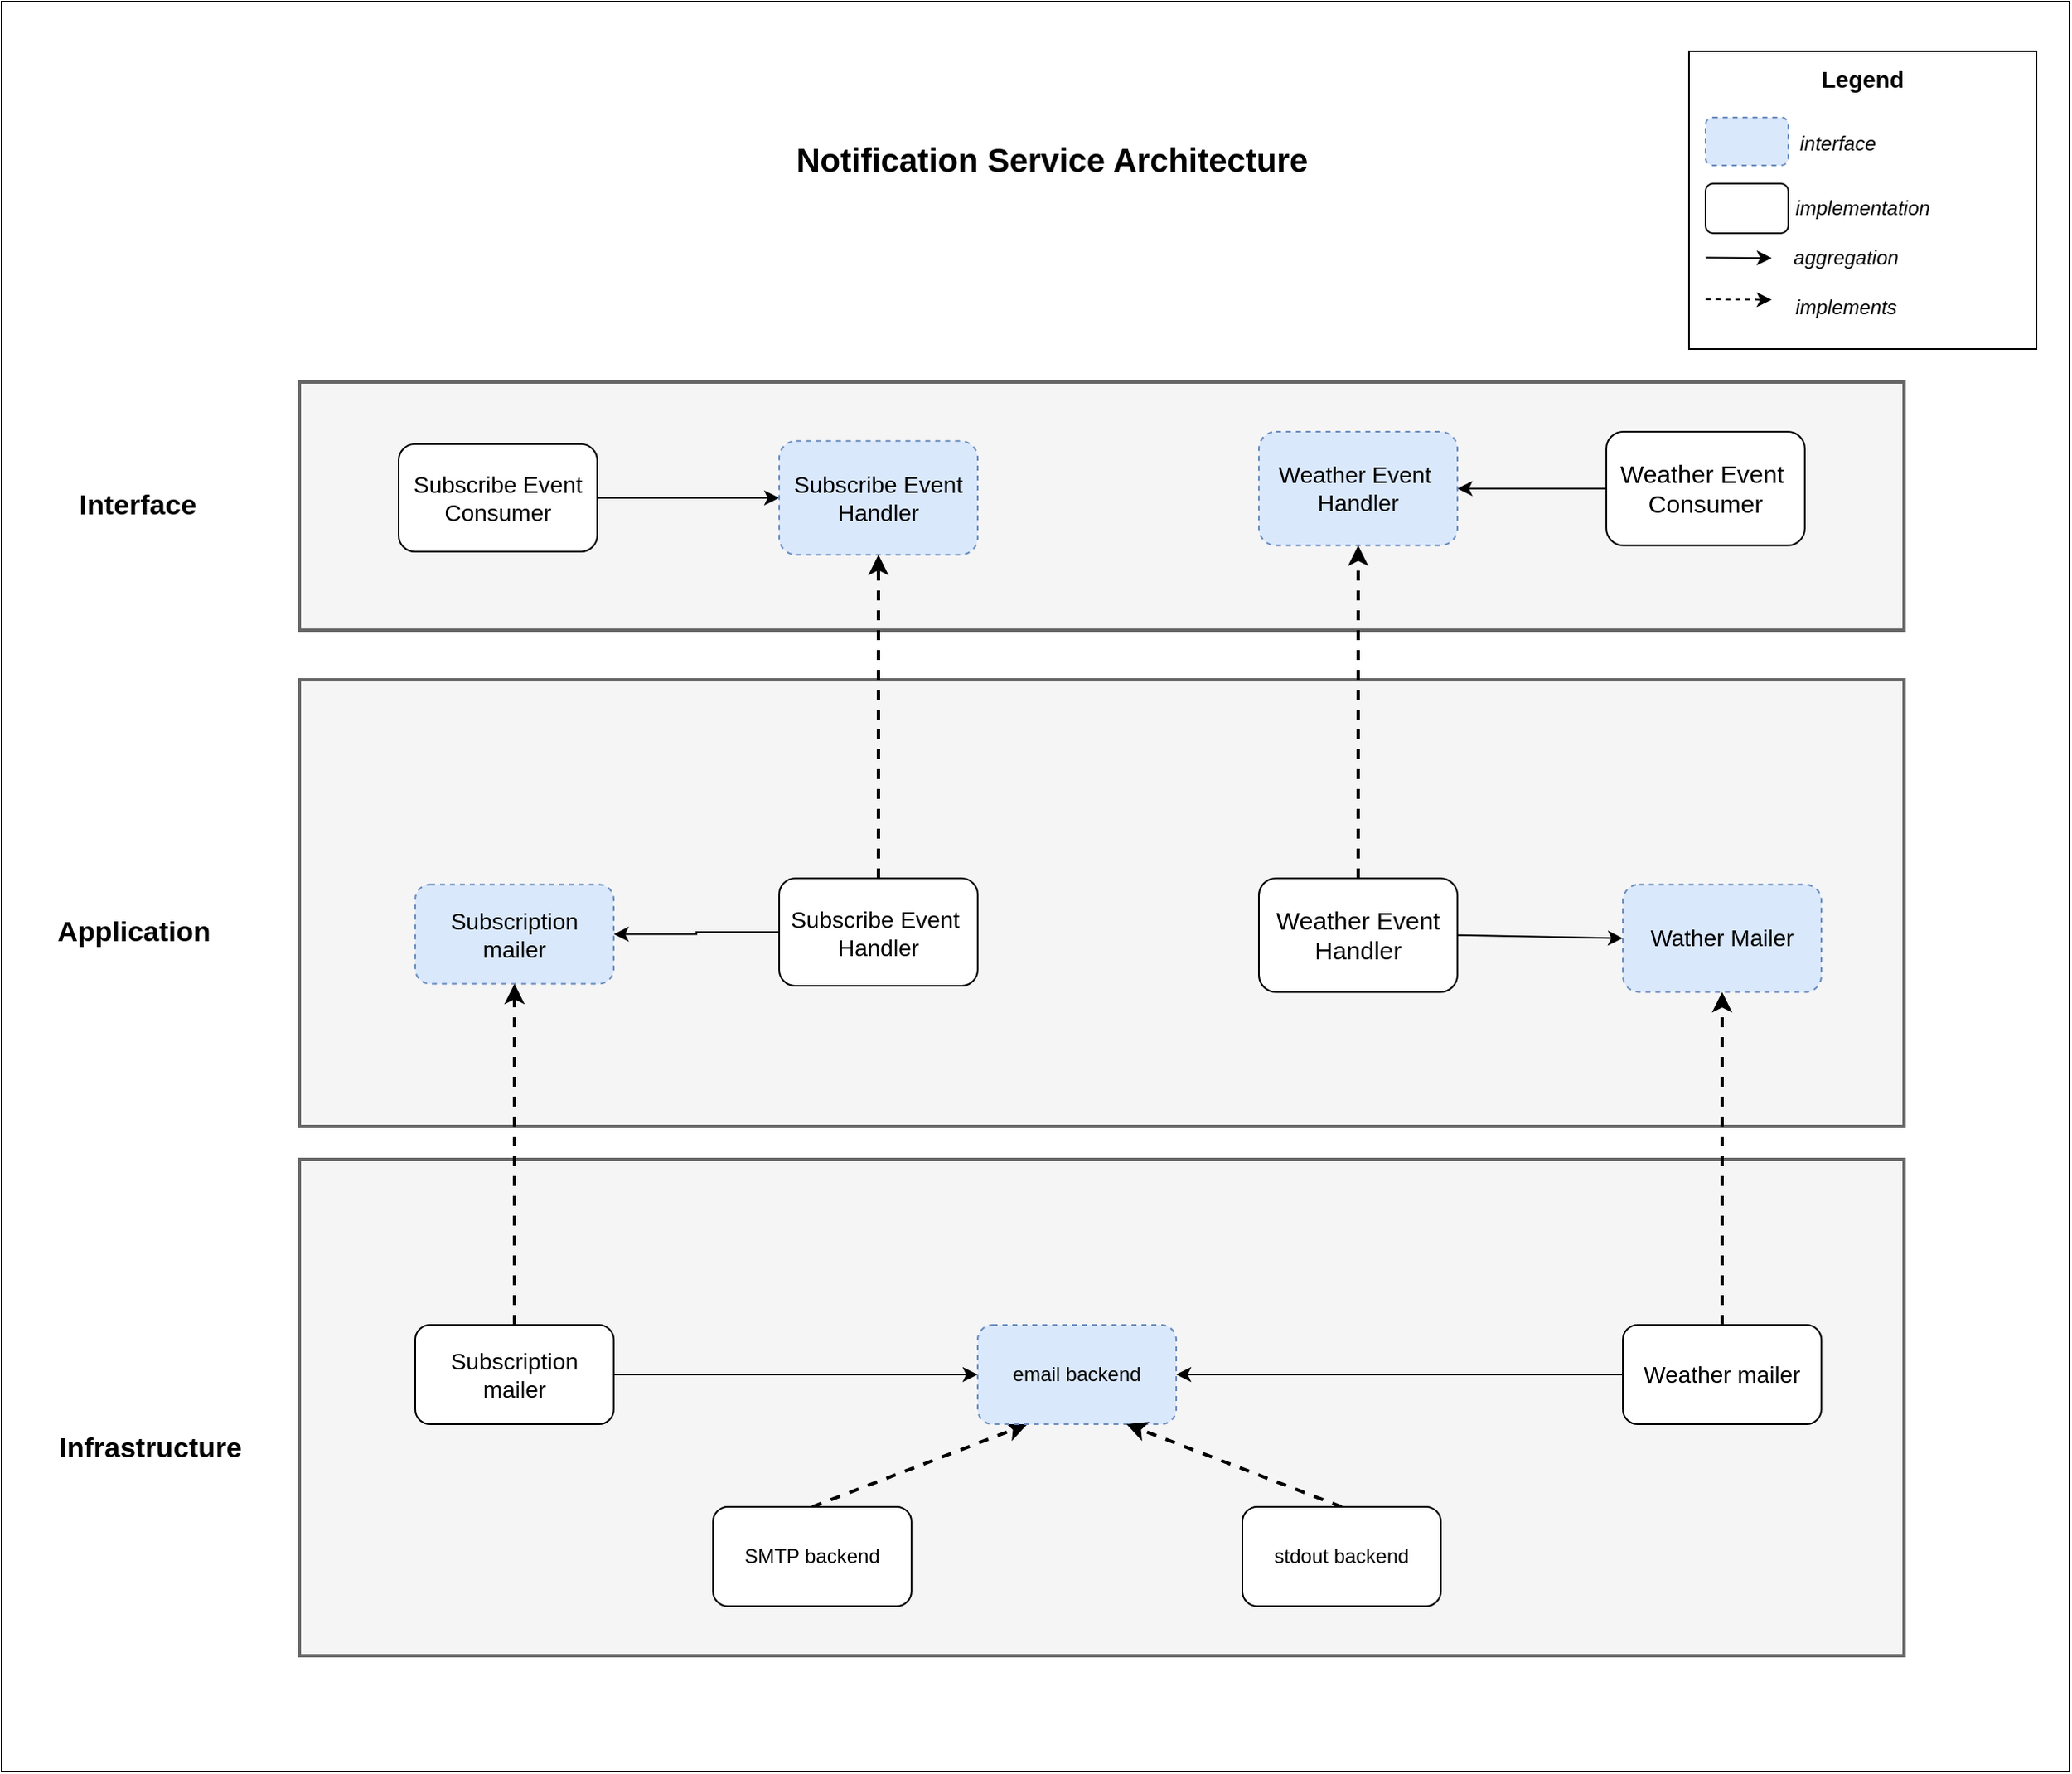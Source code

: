 <mxfile version="28.0.7">
  <diagram name="Page-1" id="Kw5NMBNeJMxN6zYnmuAU">
    <mxGraphModel dx="2507" dy="2113" grid="1" gridSize="10" guides="1" tooltips="1" connect="1" arrows="1" fold="1" page="1" pageScale="1" pageWidth="850" pageHeight="1100" math="0" shadow="0">
      <root>
        <mxCell id="0" />
        <mxCell id="1" parent="0" />
        <mxCell id="z3ftgzrEW_vmbGAGni-j-2" value="" style="rounded=0;whiteSpace=wrap;html=1;" parent="1" vertex="1">
          <mxGeometry x="-210" y="-160" width="1250" height="1070" as="geometry" />
        </mxCell>
        <mxCell id="z3ftgzrEW_vmbGAGni-j-3" value="" style="rounded=0;whiteSpace=wrap;html=1;fillColor=#f5f5f5;strokeColor=#666666;fontColor=#333333;strokeWidth=2;" parent="1" vertex="1">
          <mxGeometry x="-30" y="70" width="970" height="150" as="geometry" />
        </mxCell>
        <mxCell id="L5JQNhEUDKY4b-Tlf11Z-7" style="edgeStyle=orthogonalEdgeStyle;rounded=0;orthogonalLoop=1;jettySize=auto;html=1;exitX=1;exitY=0.5;exitDx=0;exitDy=0;" parent="1" source="z3ftgzrEW_vmbGAGni-j-4" target="z3ftgzrEW_vmbGAGni-j-11" edge="1">
          <mxGeometry relative="1" as="geometry" />
        </mxCell>
        <mxCell id="z3ftgzrEW_vmbGAGni-j-4" value="&lt;font style=&quot;font-size: 14px;&quot;&gt;Subscribe Event Consumer&lt;/font&gt;" style="rounded=1;whiteSpace=wrap;html=1;" parent="1" vertex="1">
          <mxGeometry x="30" y="107.5" width="120" height="65" as="geometry" />
        </mxCell>
        <mxCell id="z3ftgzrEW_vmbGAGni-j-35" value="" style="edgeStyle=orthogonalEdgeStyle;rounded=0;orthogonalLoop=1;jettySize=auto;html=1;" parent="1" source="z3ftgzrEW_vmbGAGni-j-6" target="z3ftgzrEW_vmbGAGni-j-12" edge="1">
          <mxGeometry relative="1" as="geometry" />
        </mxCell>
        <mxCell id="z3ftgzrEW_vmbGAGni-j-6" value="&lt;font style=&quot;font-size: 15px;&quot;&gt;Weather Event&amp;nbsp;&lt;/font&gt;&lt;div&gt;&lt;span style=&quot;font-size: 15px;&quot;&gt;Consumer&lt;/span&gt;&lt;/div&gt;" style="rounded=1;whiteSpace=wrap;html=1;" parent="1" vertex="1">
          <mxGeometry x="760" y="100" width="120" height="68.75" as="geometry" />
        </mxCell>
        <mxCell id="z3ftgzrEW_vmbGAGni-j-8" value="&lt;font style=&quot;font-size: 17px;&quot;&gt;&amp;nbsp;Interface&lt;/font&gt;" style="text;html=1;align=center;verticalAlign=middle;whiteSpace=wrap;rounded=0;fontStyle=1" parent="1" vertex="1">
          <mxGeometry x="-160" y="130" width="60" height="30" as="geometry" />
        </mxCell>
        <mxCell id="z3ftgzrEW_vmbGAGni-j-11" value="&lt;span style=&quot;font-size: 14px;&quot;&gt;Subscribe Event Handler&lt;/span&gt;" style="rounded=1;whiteSpace=wrap;html=1;dashed=1;fillColor=#dae8fc;strokeColor=#6c8ebf;" parent="1" vertex="1">
          <mxGeometry x="260" y="105.62" width="120" height="68.75" as="geometry" />
        </mxCell>
        <mxCell id="z3ftgzrEW_vmbGAGni-j-12" value="&lt;span style=&quot;font-size: 14px;&quot;&gt;Weather Event&amp;nbsp;&lt;/span&gt;&lt;div&gt;&lt;span style=&quot;font-size: 14px;&quot;&gt;Handler&lt;/span&gt;&lt;/div&gt;" style="rounded=1;whiteSpace=wrap;html=1;dashed=1;fillColor=#dae8fc;strokeColor=#6c8ebf;" parent="1" vertex="1">
          <mxGeometry x="550" y="100" width="120" height="68.75" as="geometry" />
        </mxCell>
        <mxCell id="z3ftgzrEW_vmbGAGni-j-14" value="" style="rounded=0;whiteSpace=wrap;html=1;fillColor=#f5f5f5;strokeColor=#666666;fontColor=#333333;strokeWidth=2;" parent="1" vertex="1">
          <mxGeometry x="-30" y="250" width="970" height="270" as="geometry" />
        </mxCell>
        <mxCell id="z3ftgzrEW_vmbGAGni-j-22" value="" style="rounded=0;orthogonalLoop=1;jettySize=auto;html=1;exitX=0.5;exitY=0;exitDx=0;exitDy=0;entryX=0.5;entryY=1;entryDx=0;entryDy=0;dashed=1;strokeWidth=2;" parent="1" source="z3ftgzrEW_vmbGAGni-j-16" target="z3ftgzrEW_vmbGAGni-j-11" edge="1">
          <mxGeometry relative="1" as="geometry" />
        </mxCell>
        <mxCell id="0Qs0Hg6OfpPwzjznqUef-4" style="edgeStyle=orthogonalEdgeStyle;rounded=0;orthogonalLoop=1;jettySize=auto;html=1;exitX=0;exitY=0.5;exitDx=0;exitDy=0;" edge="1" parent="1" source="z3ftgzrEW_vmbGAGni-j-16" target="R8bRqbQ6-cuv9lgSVqGH-5">
          <mxGeometry relative="1" as="geometry" />
        </mxCell>
        <mxCell id="z3ftgzrEW_vmbGAGni-j-16" value="&lt;font style=&quot;font-size: 14px;&quot;&gt;Subscribe Event&amp;nbsp;&lt;/font&gt;&lt;div&gt;&lt;span style=&quot;font-size: 14px;&quot;&gt;Handler&lt;/span&gt;&lt;/div&gt;" style="rounded=1;whiteSpace=wrap;html=1;" parent="1" vertex="1">
          <mxGeometry x="260" y="370" width="120" height="65" as="geometry" />
        </mxCell>
        <mxCell id="z3ftgzrEW_vmbGAGni-j-34" value="" style="rounded=0;orthogonalLoop=1;jettySize=auto;html=1;exitX=0.5;exitY=0;exitDx=0;exitDy=0;entryX=0.5;entryY=1;entryDx=0;entryDy=0;dashed=1;strokeWidth=2;" parent="1" source="z3ftgzrEW_vmbGAGni-j-18" target="z3ftgzrEW_vmbGAGni-j-12" edge="1">
          <mxGeometry relative="1" as="geometry" />
        </mxCell>
        <mxCell id="0Qs0Hg6OfpPwzjznqUef-1" style="rounded=0;orthogonalLoop=1;jettySize=auto;html=1;exitX=1;exitY=0.5;exitDx=0;exitDy=0;entryX=0;entryY=0.5;entryDx=0;entryDy=0;" edge="1" parent="1" source="z3ftgzrEW_vmbGAGni-j-18" target="R8bRqbQ6-cuv9lgSVqGH-19">
          <mxGeometry relative="1" as="geometry" />
        </mxCell>
        <mxCell id="z3ftgzrEW_vmbGAGni-j-18" value="&lt;span style=&quot;font-size: 15px;&quot;&gt;Weather Event Handler&lt;/span&gt;" style="rounded=1;whiteSpace=wrap;html=1;" parent="1" vertex="1">
          <mxGeometry x="550" y="370" width="120" height="68.75" as="geometry" />
        </mxCell>
        <mxCell id="z3ftgzrEW_vmbGAGni-j-23" value="&lt;font style=&quot;font-size: 17px;&quot;&gt;Application&lt;/font&gt;" style="text;html=1;align=center;verticalAlign=middle;whiteSpace=wrap;rounded=0;fontStyle=1" parent="1" vertex="1">
          <mxGeometry x="-180" y="387.5" width="100" height="30" as="geometry" />
        </mxCell>
        <mxCell id="z3ftgzrEW_vmbGAGni-j-51" value="" style="rounded=0;whiteSpace=wrap;html=1;fillColor=#f5f5f5;strokeColor=#666666;fontColor=#333333;strokeWidth=2;" parent="1" vertex="1">
          <mxGeometry x="-30" y="540" width="970" height="300" as="geometry" />
        </mxCell>
        <mxCell id="z3ftgzrEW_vmbGAGni-j-57" value="&lt;font style=&quot;font-size: 17px;&quot;&gt;Infrastructure&lt;/font&gt;" style="text;html=1;align=center;verticalAlign=middle;whiteSpace=wrap;rounded=0;fontStyle=1" parent="1" vertex="1">
          <mxGeometry x="-170" y="700" width="100" height="30" as="geometry" />
        </mxCell>
        <mxCell id="R8bRqbQ6-cuv9lgSVqGH-5" value="&lt;font style=&quot;font-size: 14px;&quot;&gt;Subscription&lt;/font&gt;&lt;div&gt;&lt;font style=&quot;font-size: 14px;&quot;&gt;mailer&lt;/font&gt;&lt;/div&gt;" style="rounded=1;whiteSpace=wrap;html=1;fillColor=#dae8fc;strokeColor=#6c8ebf;dashed=1;" parent="1" vertex="1">
          <mxGeometry x="40" y="373.75" width="120" height="60" as="geometry" />
        </mxCell>
        <mxCell id="R8bRqbQ6-cuv9lgSVqGH-8" value="" style="edgeStyle=orthogonalEdgeStyle;rounded=0;orthogonalLoop=1;jettySize=auto;html=1;exitX=0.5;exitY=0;exitDx=0;exitDy=0;dashed=1;strokeWidth=2;" parent="1" source="R8bRqbQ6-cuv9lgSVqGH-7" target="R8bRqbQ6-cuv9lgSVqGH-5" edge="1">
          <mxGeometry relative="1" as="geometry" />
        </mxCell>
        <mxCell id="0Qs0Hg6OfpPwzjznqUef-2" style="rounded=0;orthogonalLoop=1;jettySize=auto;html=1;exitX=1;exitY=0.5;exitDx=0;exitDy=0;entryX=0;entryY=0.5;entryDx=0;entryDy=0;" edge="1" parent="1" source="R8bRqbQ6-cuv9lgSVqGH-7" target="R8bRqbQ6-cuv9lgSVqGH-10">
          <mxGeometry relative="1" as="geometry" />
        </mxCell>
        <mxCell id="R8bRqbQ6-cuv9lgSVqGH-7" value="&lt;font style=&quot;font-size: 14px;&quot;&gt;Subscription mailer&lt;/font&gt;" style="rounded=1;whiteSpace=wrap;html=1;" parent="1" vertex="1">
          <mxGeometry x="40" y="640" width="120" height="60" as="geometry" />
        </mxCell>
        <mxCell id="R8bRqbQ6-cuv9lgSVqGH-12" value="" style="rounded=0;orthogonalLoop=1;jettySize=auto;html=1;exitX=0.5;exitY=0;exitDx=0;exitDy=0;entryX=0.25;entryY=1;entryDx=0;entryDy=0;dashed=1;strokeWidth=2;" parent="1" source="R8bRqbQ6-cuv9lgSVqGH-9" target="R8bRqbQ6-cuv9lgSVqGH-10" edge="1">
          <mxGeometry relative="1" as="geometry" />
        </mxCell>
        <mxCell id="R8bRqbQ6-cuv9lgSVqGH-9" value="SMTP backend" style="rounded=1;whiteSpace=wrap;html=1;" parent="1" vertex="1">
          <mxGeometry x="220" y="750" width="120" height="60" as="geometry" />
        </mxCell>
        <mxCell id="R8bRqbQ6-cuv9lgSVqGH-10" value="email backend" style="rounded=1;whiteSpace=wrap;html=1;fillColor=#dae8fc;strokeColor=#6c8ebf;dashed=1;" parent="1" vertex="1">
          <mxGeometry x="380" y="640" width="120" height="60" as="geometry" />
        </mxCell>
        <mxCell id="R8bRqbQ6-cuv9lgSVqGH-14" value="" style="rounded=0;orthogonalLoop=1;jettySize=auto;html=1;exitX=0.5;exitY=0;exitDx=0;exitDy=0;entryX=0.75;entryY=1;entryDx=0;entryDy=0;dashed=1;strokeWidth=2;" parent="1" source="R8bRqbQ6-cuv9lgSVqGH-13" target="R8bRqbQ6-cuv9lgSVqGH-10" edge="1">
          <mxGeometry relative="1" as="geometry" />
        </mxCell>
        <mxCell id="R8bRqbQ6-cuv9lgSVqGH-13" value="stdout backend" style="rounded=1;whiteSpace=wrap;html=1;" parent="1" vertex="1">
          <mxGeometry x="540" y="750" width="120" height="60" as="geometry" />
        </mxCell>
        <mxCell id="R8bRqbQ6-cuv9lgSVqGH-19" value="&lt;span style=&quot;font-size: 14px; background-color: transparent; color: light-dark(rgb(0, 0, 0), rgb(255, 255, 255));&quot;&gt;Wather Mailer&lt;/span&gt;" style="rounded=1;whiteSpace=wrap;html=1;dashed=1;fillColor=#dae8fc;strokeColor=#6c8ebf;" parent="1" vertex="1">
          <mxGeometry x="770" y="373.75" width="120" height="65" as="geometry" />
        </mxCell>
        <mxCell id="R8bRqbQ6-cuv9lgSVqGH-23" value="" style="rounded=0;orthogonalLoop=1;jettySize=auto;html=1;exitX=0.5;exitY=0;exitDx=0;exitDy=0;entryX=0.5;entryY=1;entryDx=0;entryDy=0;dashed=1;strokeWidth=2;" parent="1" source="R8bRqbQ6-cuv9lgSVqGH-21" target="R8bRqbQ6-cuv9lgSVqGH-19" edge="1">
          <mxGeometry relative="1" as="geometry" />
        </mxCell>
        <mxCell id="0Qs0Hg6OfpPwzjznqUef-3" style="rounded=0;orthogonalLoop=1;jettySize=auto;html=1;exitX=0;exitY=0.5;exitDx=0;exitDy=0;entryX=1;entryY=0.5;entryDx=0;entryDy=0;" edge="1" parent="1" source="R8bRqbQ6-cuv9lgSVqGH-21" target="R8bRqbQ6-cuv9lgSVqGH-10">
          <mxGeometry relative="1" as="geometry" />
        </mxCell>
        <mxCell id="R8bRqbQ6-cuv9lgSVqGH-21" value="&lt;font style=&quot;font-size: 14px;&quot;&gt;Weather mailer&lt;/font&gt;" style="rounded=1;whiteSpace=wrap;html=1;" parent="1" vertex="1">
          <mxGeometry x="770" y="640" width="120" height="60" as="geometry" />
        </mxCell>
        <mxCell id="wK9Htb5V1dsAcN9Kde3Y-1" value="&lt;font style=&quot;font-size: 20px;&quot;&gt;&lt;b style=&quot;&quot;&gt;Notification Service Architecture&lt;/b&gt;&lt;/font&gt;" style="text;html=1;align=center;verticalAlign=middle;whiteSpace=wrap;rounded=0;" parent="1" vertex="1">
          <mxGeometry x="185" y="-100" width="480" height="70" as="geometry" />
        </mxCell>
        <mxCell id="wK9Htb5V1dsAcN9Kde3Y-28" value="" style="group" parent="1" connectable="0" vertex="1">
          <mxGeometry x="810" y="-130.001" width="210" height="180.001" as="geometry" />
        </mxCell>
        <mxCell id="wK9Htb5V1dsAcN9Kde3Y-5" value="" style="rounded=0;whiteSpace=wrap;html=1;" parent="wK9Htb5V1dsAcN9Kde3Y-28" vertex="1">
          <mxGeometry y="0.001" width="210" height="180" as="geometry" />
        </mxCell>
        <mxCell id="wK9Htb5V1dsAcN9Kde3Y-6" value="&lt;font style=&quot;font-size: 14px;&quot;&gt;&lt;b&gt;Legend&lt;/b&gt;&lt;/font&gt;" style="text;html=1;align=center;verticalAlign=middle;whiteSpace=wrap;rounded=0;" parent="wK9Htb5V1dsAcN9Kde3Y-28" vertex="1">
          <mxGeometry x="75" width="60" height="34.286" as="geometry" />
        </mxCell>
        <mxCell id="wK9Htb5V1dsAcN9Kde3Y-8" value="" style="rounded=1;whiteSpace=wrap;html=1;fillColor=#dae8fc;strokeColor=#6c8ebf;dashed=1;" parent="wK9Htb5V1dsAcN9Kde3Y-28" vertex="1">
          <mxGeometry x="10" y="40.005" width="50" height="28.949" as="geometry" />
        </mxCell>
        <mxCell id="wK9Htb5V1dsAcN9Kde3Y-9" value="&lt;i&gt;interface&lt;/i&gt;" style="text;html=1;align=center;verticalAlign=middle;whiteSpace=wrap;rounded=0;" parent="wK9Htb5V1dsAcN9Kde3Y-28" vertex="1">
          <mxGeometry x="60" y="40.004" width="60" height="32" as="geometry" />
        </mxCell>
        <mxCell id="wK9Htb5V1dsAcN9Kde3Y-10" value="" style="rounded=1;whiteSpace=wrap;html=1;" parent="wK9Htb5V1dsAcN9Kde3Y-28" vertex="1">
          <mxGeometry x="10" y="80.001" width="50" height="30" as="geometry" />
        </mxCell>
        <mxCell id="wK9Htb5V1dsAcN9Kde3Y-11" value="&lt;i&gt;implementation&lt;/i&gt;" style="text;html=1;align=center;verticalAlign=middle;whiteSpace=wrap;rounded=0;" parent="wK9Htb5V1dsAcN9Kde3Y-28" vertex="1">
          <mxGeometry x="60" y="80.001" width="90" height="30" as="geometry" />
        </mxCell>
        <mxCell id="wK9Htb5V1dsAcN9Kde3Y-13" value="" style="endArrow=classic;html=1;rounded=0;" parent="wK9Htb5V1dsAcN9Kde3Y-28" edge="1">
          <mxGeometry width="50" height="50" relative="1" as="geometry">
            <mxPoint x="10" y="124.761" as="sourcePoint" />
            <mxPoint x="50" y="125.001" as="targetPoint" />
          </mxGeometry>
        </mxCell>
        <mxCell id="wK9Htb5V1dsAcN9Kde3Y-15" value="&lt;i&gt;aggregation&lt;/i&gt;" style="text;html=1;align=center;verticalAlign=middle;whiteSpace=wrap;rounded=0;" parent="wK9Htb5V1dsAcN9Kde3Y-28" vertex="1">
          <mxGeometry x="60" y="110.001" width="70" height="30" as="geometry" />
        </mxCell>
        <mxCell id="wK9Htb5V1dsAcN9Kde3Y-16" value="" style="endArrow=classic;html=1;rounded=0;dashed=1;" parent="wK9Htb5V1dsAcN9Kde3Y-28" edge="1">
          <mxGeometry width="50" height="50" relative="1" as="geometry">
            <mxPoint x="10" y="150.001" as="sourcePoint" />
            <mxPoint x="50" y="150.241" as="targetPoint" />
          </mxGeometry>
        </mxCell>
        <mxCell id="wK9Htb5V1dsAcN9Kde3Y-27" value="&lt;i&gt;implements&lt;/i&gt;" style="text;html=1;align=center;verticalAlign=middle;whiteSpace=wrap;rounded=0;" parent="wK9Htb5V1dsAcN9Kde3Y-28" vertex="1">
          <mxGeometry x="60" y="140.001" width="70" height="30" as="geometry" />
        </mxCell>
      </root>
    </mxGraphModel>
  </diagram>
</mxfile>
